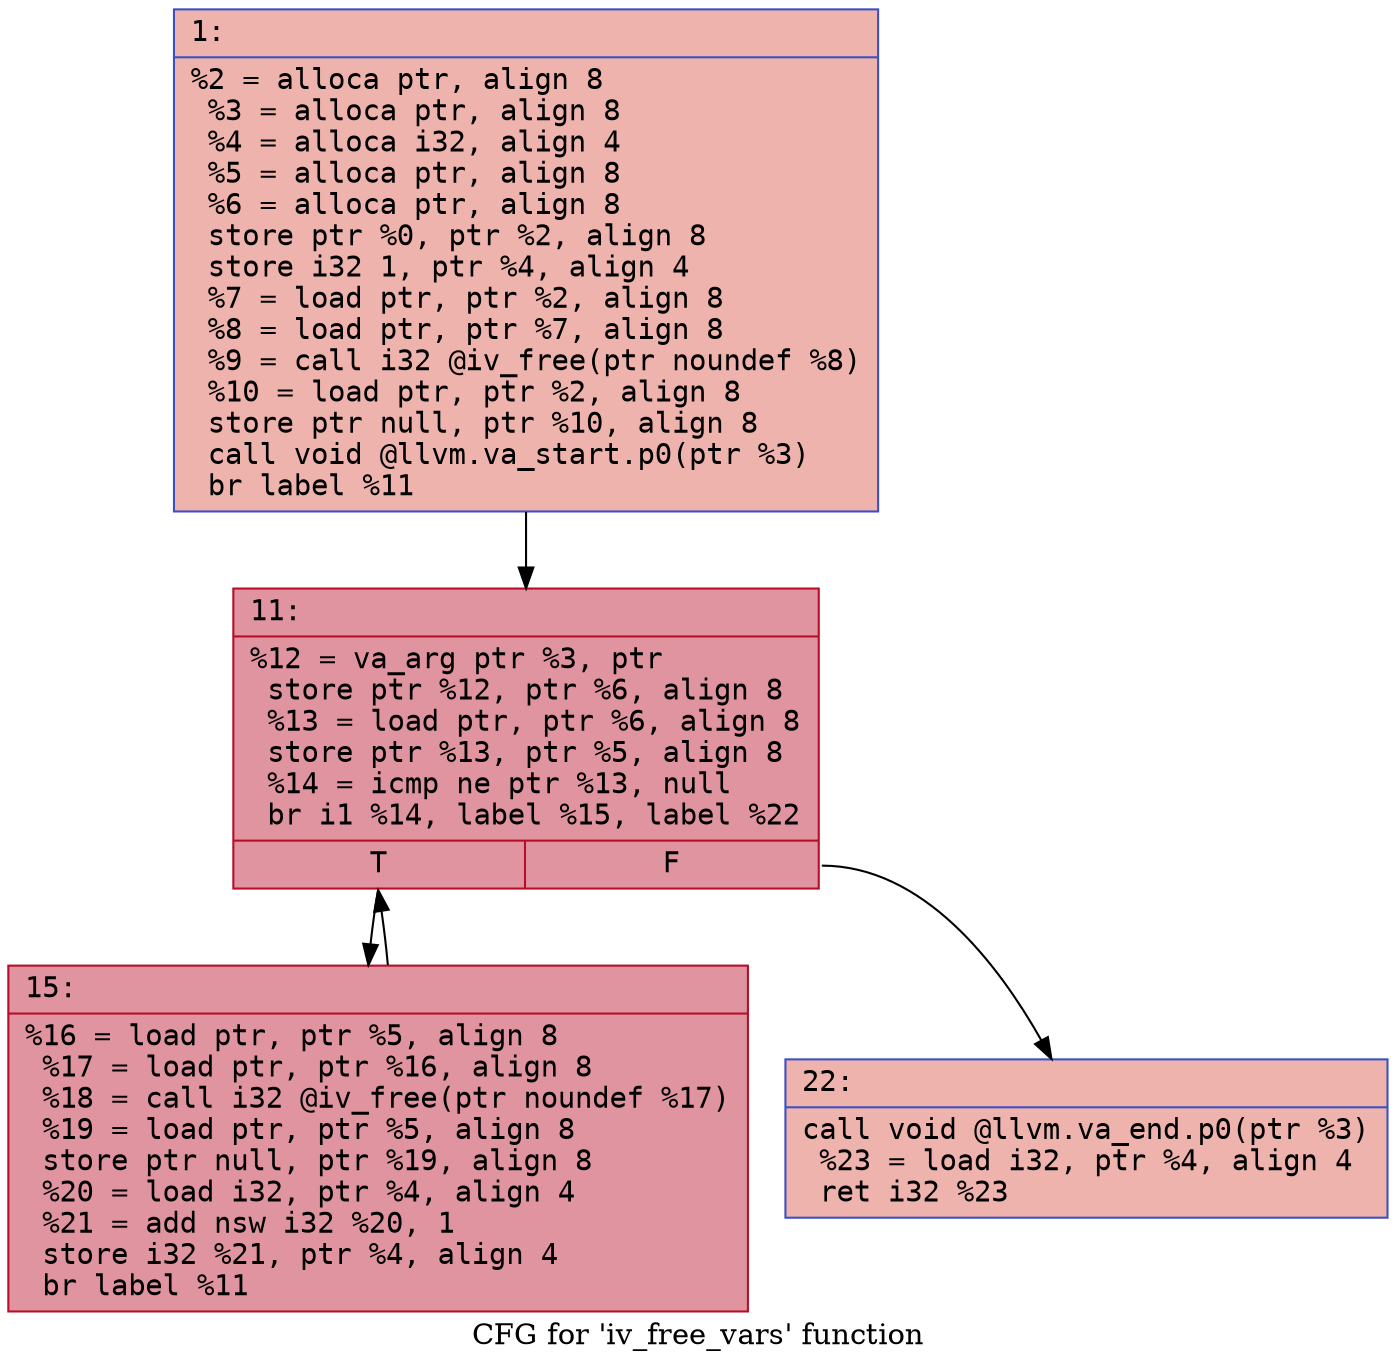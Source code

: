 digraph "CFG for 'iv_free_vars' function" {
	label="CFG for 'iv_free_vars' function";

	Node0x600003092ee0 [shape=record,color="#3d50c3ff", style=filled, fillcolor="#d6524470" fontname="Courier",label="{1:\l|  %2 = alloca ptr, align 8\l  %3 = alloca ptr, align 8\l  %4 = alloca i32, align 4\l  %5 = alloca ptr, align 8\l  %6 = alloca ptr, align 8\l  store ptr %0, ptr %2, align 8\l  store i32 1, ptr %4, align 4\l  %7 = load ptr, ptr %2, align 8\l  %8 = load ptr, ptr %7, align 8\l  %9 = call i32 @iv_free(ptr noundef %8)\l  %10 = load ptr, ptr %2, align 8\l  store ptr null, ptr %10, align 8\l  call void @llvm.va_start.p0(ptr %3)\l  br label %11\l}"];
	Node0x600003092ee0 -> Node0x600003092f30[tooltip="1 -> 11\nProbability 100.00%" ];
	Node0x600003092f30 [shape=record,color="#b70d28ff", style=filled, fillcolor="#b70d2870" fontname="Courier",label="{11:\l|  %12 = va_arg ptr %3, ptr\l  store ptr %12, ptr %6, align 8\l  %13 = load ptr, ptr %6, align 8\l  store ptr %13, ptr %5, align 8\l  %14 = icmp ne ptr %13, null\l  br i1 %14, label %15, label %22\l|{<s0>T|<s1>F}}"];
	Node0x600003092f30:s0 -> Node0x600003092f80[tooltip="11 -> 15\nProbability 96.88%" ];
	Node0x600003092f30:s1 -> Node0x600003092fd0[tooltip="11 -> 22\nProbability 3.12%" ];
	Node0x600003092f80 [shape=record,color="#b70d28ff", style=filled, fillcolor="#b70d2870" fontname="Courier",label="{15:\l|  %16 = load ptr, ptr %5, align 8\l  %17 = load ptr, ptr %16, align 8\l  %18 = call i32 @iv_free(ptr noundef %17)\l  %19 = load ptr, ptr %5, align 8\l  store ptr null, ptr %19, align 8\l  %20 = load i32, ptr %4, align 4\l  %21 = add nsw i32 %20, 1\l  store i32 %21, ptr %4, align 4\l  br label %11\l}"];
	Node0x600003092f80 -> Node0x600003092f30[tooltip="15 -> 11\nProbability 100.00%" ];
	Node0x600003092fd0 [shape=record,color="#3d50c3ff", style=filled, fillcolor="#d6524470" fontname="Courier",label="{22:\l|  call void @llvm.va_end.p0(ptr %3)\l  %23 = load i32, ptr %4, align 4\l  ret i32 %23\l}"];
}
